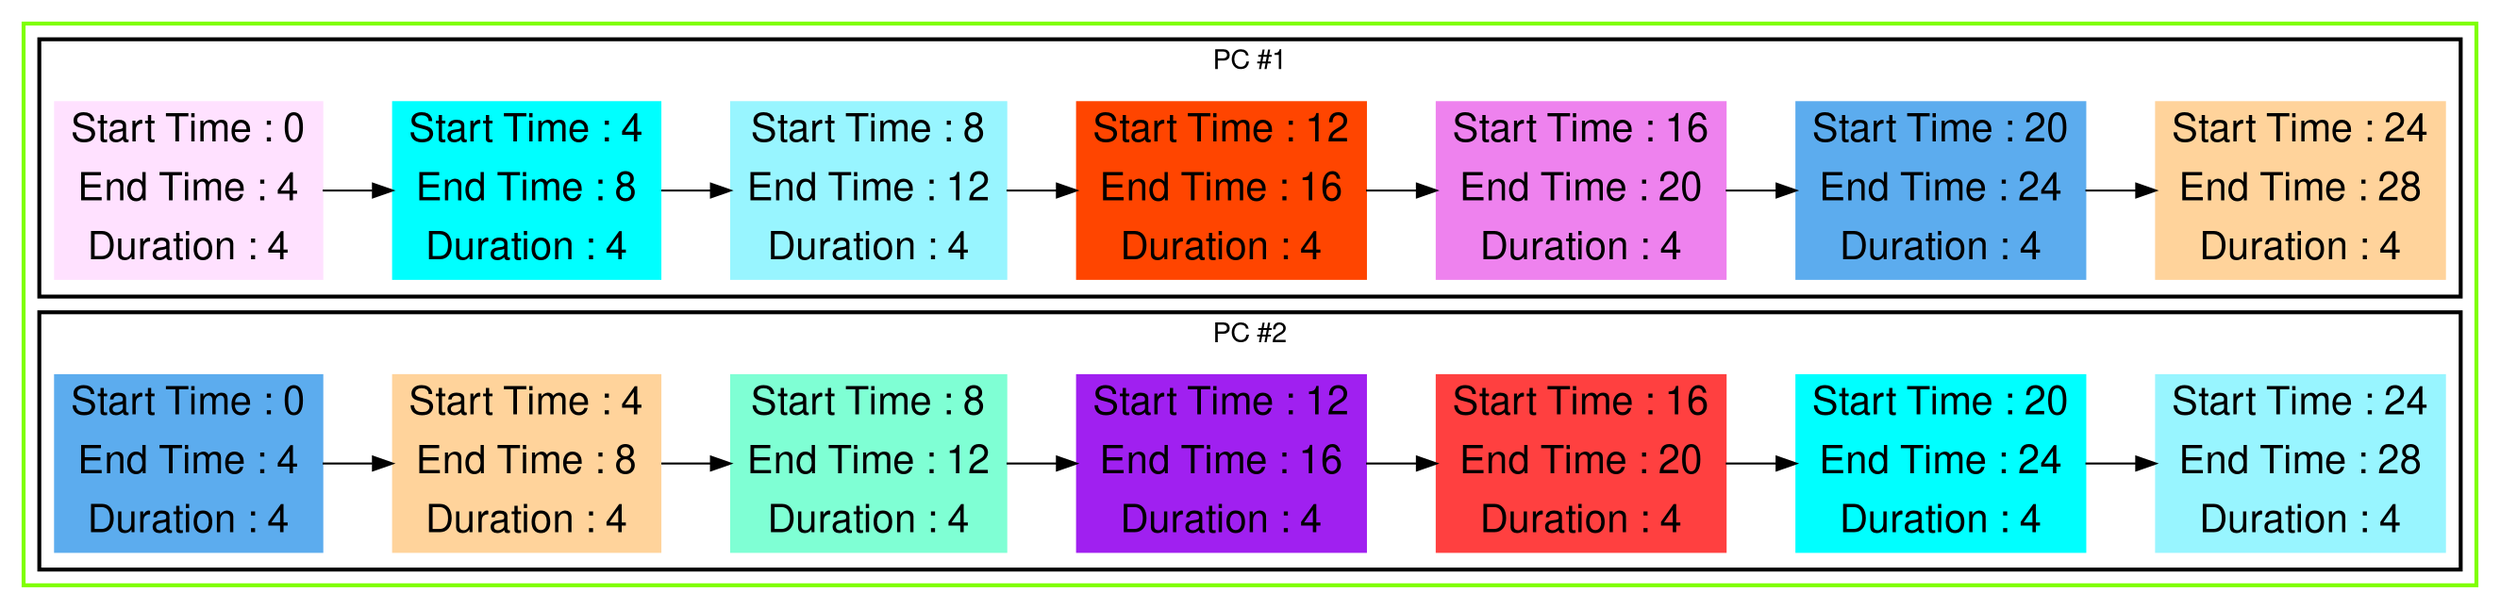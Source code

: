 digraph G {

fontname="Helvetica,Arial,sans-serif"
node [fontname="Helvetica,Arial,sans-serif"]
edge [fontname="Helvetica,Arial,sans-serif"]
graph [rankdir = "LR"];
node [fontsize = "20" shape = "ellipse"];

    subgraph cluster_Mod_0{
        color =chartreuse
        style = bold
        subgraph cluster_0{
           node [style=filled]
           color = black


            "node7" [
               label = "Start Time : 0 | End Time : 4 | Duration : 4"
               shape = "record"
               color = thistle1
            ]

            "node2" [
               label = "Start Time : 4 | End Time : 8 | Duration : 4"
               shape = "record"
               color = aqua
            ]

            "node12" [
               label = "Start Time : 8 | End Time : 12 | Duration : 4"
               shape = "record"
               color = cadetblue1
            ]

            "node5" [
               label = "Start Time : 12 | End Time : 16 | Duration : 4"
               shape = "record"
               color = orangered1
            ]

            "node8" [
               label = "Start Time : 16 | End Time : 20 | Duration : 4"
               shape = "record"
               color = violet
            ]

            "node1" [
               label = "Start Time : 20 | End Time : 24 | Duration : 4"
               shape = "record"
               color = steelblue2
            ]

            "node11" [
               label = "Start Time : 24 | End Time : 28 | Duration : 4"
               shape = "record"
               color = burlywood1
            ]

            node7 -> node2 -> node12 -> node5 -> node8 -> node1 -> node11

            label = "PC #1"

        }
        subgraph cluster_1{
           node [style=filled]
           color = black


            "node0" [
               label = "Start Time : 0 | End Time : 4 | Duration : 4"
               shape = "record"
               color = steelblue2
            ]

            "node10" [
               label = "Start Time : 4 | End Time : 8 | Duration : 4"
               shape = "record"
               color = burlywood1
            ]

            "node4" [
               label = "Start Time : 8 | End Time : 12 | Duration : 4"
               shape = "record"
               color = aquamarine
            ]

            "node6" [
               label = "Start Time : 12 | End Time : 16 | Duration : 4"
               shape = "record"
               color = x11purple
            ]

            "node9" [
               label = "Start Time : 16 | End Time : 20 | Duration : 4"
               shape = "record"
               color = brown1
            ]

            "node3" [
               label = "Start Time : 20 | End Time : 24 | Duration : 4"
               shape = "record"
               color = aqua
            ]

            "node13" [
               label = "Start Time : 24 | End Time : 28 | Duration : 4"
               shape = "record"
               color = cadetblue1
            ]

            node0 -> node10 -> node4 -> node6 -> node9 -> node3 -> node13

            label = "PC #2"

        }
    }




}

